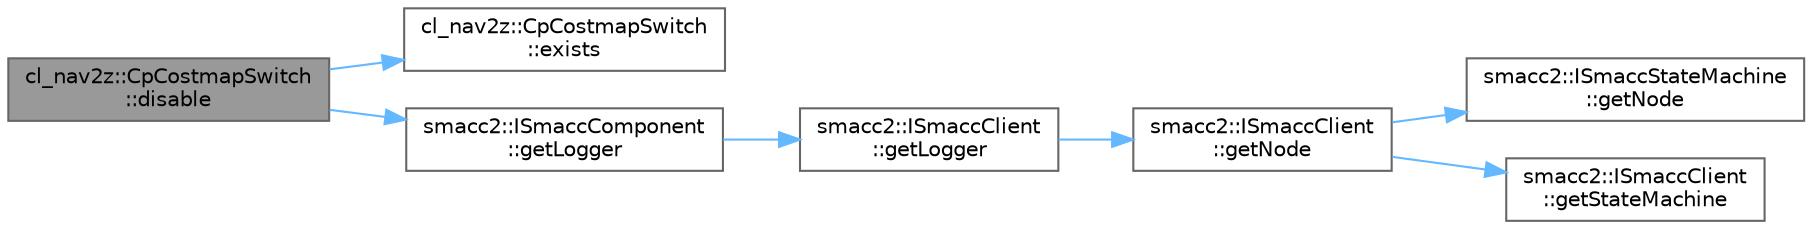 digraph "cl_nav2z::CpCostmapSwitch::disable"
{
 // LATEX_PDF_SIZE
  bgcolor="transparent";
  edge [fontname=Helvetica,fontsize=10,labelfontname=Helvetica,labelfontsize=10];
  node [fontname=Helvetica,fontsize=10,shape=box,height=0.2,width=0.4];
  rankdir="LR";
  Node1 [label="cl_nav2z::CpCostmapSwitch\l::disable",height=0.2,width=0.4,color="gray40", fillcolor="grey60", style="filled", fontcolor="black",tooltip=" "];
  Node1 -> Node2 [color="steelblue1",style="solid"];
  Node2 [label="cl_nav2z::CpCostmapSwitch\l::exists",height=0.2,width=0.4,color="grey40", fillcolor="white", style="filled",URL="$classcl__nav2z_1_1CpCostmapSwitch.html#aa98785b419e5eb5bb58b4878d58d6f82",tooltip=" "];
  Node1 -> Node3 [color="steelblue1",style="solid"];
  Node3 [label="smacc2::ISmaccComponent\l::getLogger",height=0.2,width=0.4,color="grey40", fillcolor="white", style="filled",URL="$classsmacc2_1_1ISmaccComponent.html#a77ee85823bab8d84edcdf5d28782b728",tooltip=" "];
  Node3 -> Node4 [color="steelblue1",style="solid"];
  Node4 [label="smacc2::ISmaccClient\l::getLogger",height=0.2,width=0.4,color="grey40", fillcolor="white", style="filled",URL="$classsmacc2_1_1ISmaccClient.html#aaa82b9e079d2faf7bf4ba3a4dfecbf89",tooltip=" "];
  Node4 -> Node5 [color="steelblue1",style="solid"];
  Node5 [label="smacc2::ISmaccClient\l::getNode",height=0.2,width=0.4,color="grey40", fillcolor="white", style="filled",URL="$classsmacc2_1_1ISmaccClient.html#a0d0d53879b63fd45c78aac1c711f8708",tooltip=" "];
  Node5 -> Node6 [color="steelblue1",style="solid"];
  Node6 [label="smacc2::ISmaccStateMachine\l::getNode",height=0.2,width=0.4,color="grey40", fillcolor="white", style="filled",URL="$classsmacc2_1_1ISmaccStateMachine.html#a2cf8b817f7e137fc648e373ae4614a2f",tooltip=" "];
  Node5 -> Node7 [color="steelblue1",style="solid"];
  Node7 [label="smacc2::ISmaccClient\l::getStateMachine",height=0.2,width=0.4,color="grey40", fillcolor="white", style="filled",URL="$classsmacc2_1_1ISmaccClient.html#a0e489e232e516e1fea5f026531e10973",tooltip=" "];
}
